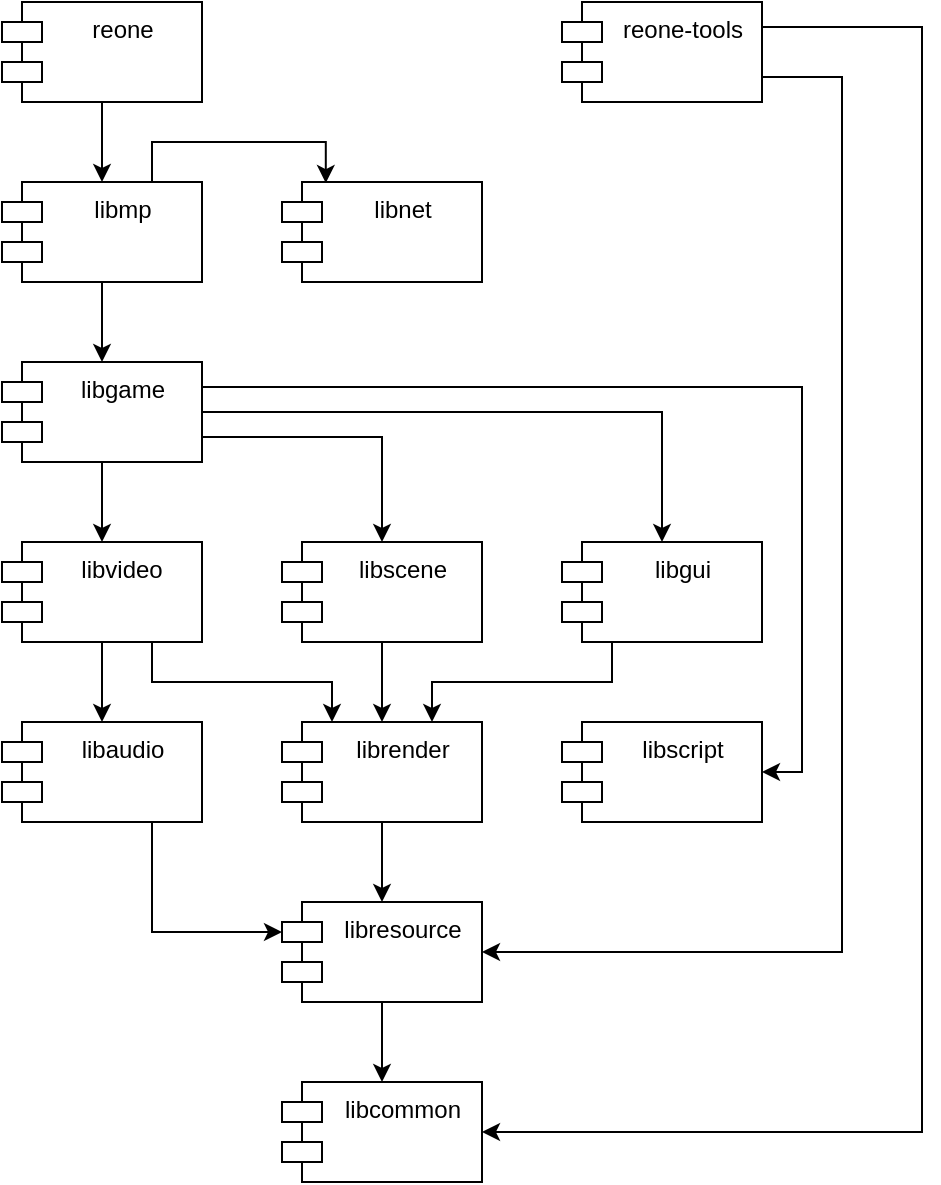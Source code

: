 <mxfile version="13.9.2" type="device"><diagram id="C5RBs43oDa-KdzZeNtuy" name="Page-1"><mxGraphModel dx="1422" dy="1931" grid="1" gridSize="10" guides="1" tooltips="1" connect="1" arrows="1" fold="1" page="1" pageScale="1" pageWidth="827" pageHeight="1169" math="0" shadow="0"><root><mxCell id="WIyWlLk6GJQsqaUBKTNV-0"/><mxCell id="WIyWlLk6GJQsqaUBKTNV-1" parent="WIyWlLk6GJQsqaUBKTNV-0"/><mxCell id="gnWsdmeyHeUerrLaL-5L-9" style="edgeStyle=orthogonalEdgeStyle;rounded=0;orthogonalLoop=1;jettySize=auto;html=1;exitX=0.5;exitY=1;exitDx=0;exitDy=0;entryX=0.5;entryY=0;entryDx=0;entryDy=0;" parent="WIyWlLk6GJQsqaUBKTNV-1" source="wTLT_p1KPuhMP4MYyWY3-14" target="wTLT_p1KPuhMP4MYyWY3-10" edge="1"><mxGeometry relative="1" as="geometry"/></mxCell><mxCell id="wTLT_p1KPuhMP4MYyWY3-14" value="reone" style="shape=module;align=left;spacingLeft=20;align=center;verticalAlign=top;html=1;" parent="WIyWlLk6GJQsqaUBKTNV-1" vertex="1"><mxGeometry x="40" y="-1130" width="100" height="50" as="geometry"/></mxCell><mxCell id="gnWsdmeyHeUerrLaL-5L-10" style="edgeStyle=orthogonalEdgeStyle;rounded=0;orthogonalLoop=1;jettySize=auto;html=1;entryX=1;entryY=0.5;entryDx=0;entryDy=0;exitX=1;exitY=0.75;exitDx=0;exitDy=0;" parent="WIyWlLk6GJQsqaUBKTNV-1" source="wTLT_p1KPuhMP4MYyWY3-15" target="gnWsdmeyHeUerrLaL-5L-3" edge="1"><mxGeometry relative="1" as="geometry"><mxPoint x="760" y="-1080" as="sourcePoint"/><Array as="points"><mxPoint x="460" y="-1093"/><mxPoint x="460" y="-655"/></Array></mxGeometry></mxCell><mxCell id="gnWsdmeyHeUerrLaL-5L-11" style="edgeStyle=orthogonalEdgeStyle;rounded=0;orthogonalLoop=1;jettySize=auto;html=1;exitX=1;exitY=0.25;exitDx=0;exitDy=0;entryX=1;entryY=0.5;entryDx=0;entryDy=0;" parent="WIyWlLk6GJQsqaUBKTNV-1" source="wTLT_p1KPuhMP4MYyWY3-15" target="wTLT_p1KPuhMP4MYyWY3-7" edge="1"><mxGeometry relative="1" as="geometry"><Array as="points"><mxPoint x="500" y="-1117"/><mxPoint x="500" y="-565"/></Array></mxGeometry></mxCell><mxCell id="wTLT_p1KPuhMP4MYyWY3-15" value="reone-tools" style="shape=module;align=left;spacingLeft=20;align=center;verticalAlign=top;html=1;" parent="WIyWlLk6GJQsqaUBKTNV-1" vertex="1"><mxGeometry x="320" y="-1130" width="100" height="50" as="geometry"/></mxCell><mxCell id="gnWsdmeyHeUerrLaL-5L-7" style="edgeStyle=orthogonalEdgeStyle;rounded=0;orthogonalLoop=1;jettySize=auto;html=1;exitX=0.5;exitY=1;exitDx=0;exitDy=0;entryX=0.5;entryY=0;entryDx=0;entryDy=0;" parent="WIyWlLk6GJQsqaUBKTNV-1" source="wTLT_p1KPuhMP4MYyWY3-10" target="wTLT_p1KPuhMP4MYyWY3-6" edge="1"><mxGeometry relative="1" as="geometry"/></mxCell><mxCell id="gnWsdmeyHeUerrLaL-5L-15" style="edgeStyle=orthogonalEdgeStyle;rounded=0;orthogonalLoop=1;jettySize=auto;html=1;exitX=0.75;exitY=0;exitDx=0;exitDy=0;entryX=0.219;entryY=0.011;entryDx=0;entryDy=0;entryPerimeter=0;" parent="WIyWlLk6GJQsqaUBKTNV-1" source="wTLT_p1KPuhMP4MYyWY3-10" target="gnWsdmeyHeUerrLaL-5L-0" edge="1"><mxGeometry relative="1" as="geometry"><Array as="points"><mxPoint x="115" y="-1060"/><mxPoint x="202" y="-1060"/></Array></mxGeometry></mxCell><mxCell id="wTLT_p1KPuhMP4MYyWY3-10" value="libmp" style="shape=module;align=left;spacingLeft=20;align=center;verticalAlign=top;html=1;" parent="WIyWlLk6GJQsqaUBKTNV-1" vertex="1"><mxGeometry x="40" y="-1040" width="100" height="50" as="geometry"/></mxCell><mxCell id="hj-piPnPRJIngDWY3FeU-1" style="edgeStyle=orthogonalEdgeStyle;rounded=0;orthogonalLoop=1;jettySize=auto;html=1;exitX=0.5;exitY=1;exitDx=0;exitDy=0;entryX=0.5;entryY=0;entryDx=0;entryDy=0;" edge="1" parent="WIyWlLk6GJQsqaUBKTNV-1" source="wTLT_p1KPuhMP4MYyWY3-6" target="hj-piPnPRJIngDWY3FeU-0"><mxGeometry relative="1" as="geometry"/></mxCell><mxCell id="hj-piPnPRJIngDWY3FeU-6" style="edgeStyle=orthogonalEdgeStyle;rounded=0;orthogonalLoop=1;jettySize=auto;html=1;exitX=1;exitY=0.75;exitDx=0;exitDy=0;entryX=0.5;entryY=0;entryDx=0;entryDy=0;" edge="1" parent="WIyWlLk6GJQsqaUBKTNV-1" source="wTLT_p1KPuhMP4MYyWY3-6" target="gnWsdmeyHeUerrLaL-5L-4"><mxGeometry relative="1" as="geometry"/></mxCell><mxCell id="hj-piPnPRJIngDWY3FeU-9" style="edgeStyle=orthogonalEdgeStyle;rounded=0;orthogonalLoop=1;jettySize=auto;html=1;exitX=1;exitY=0.5;exitDx=0;exitDy=0;entryX=0.5;entryY=0;entryDx=0;entryDy=0;" edge="1" parent="WIyWlLk6GJQsqaUBKTNV-1" source="wTLT_p1KPuhMP4MYyWY3-6" target="gnWsdmeyHeUerrLaL-5L-5"><mxGeometry relative="1" as="geometry"/></mxCell><mxCell id="hj-piPnPRJIngDWY3FeU-11" style="edgeStyle=orthogonalEdgeStyle;rounded=0;orthogonalLoop=1;jettySize=auto;html=1;exitX=1;exitY=0.25;exitDx=0;exitDy=0;entryX=1;entryY=0.5;entryDx=0;entryDy=0;" edge="1" parent="WIyWlLk6GJQsqaUBKTNV-1" source="wTLT_p1KPuhMP4MYyWY3-6" target="gnWsdmeyHeUerrLaL-5L-6"><mxGeometry relative="1" as="geometry"/></mxCell><mxCell id="wTLT_p1KPuhMP4MYyWY3-6" value="libgame" style="shape=module;align=center;spacingLeft=20;align=center;verticalAlign=top;html=1;labelPosition=center;verticalLabelPosition=middle;" parent="WIyWlLk6GJQsqaUBKTNV-1" vertex="1"><mxGeometry x="40" y="-950" width="100" height="50" as="geometry"/></mxCell><mxCell id="wTLT_p1KPuhMP4MYyWY3-7" value="libcommon" style="shape=module;align=left;spacingLeft=20;align=center;verticalAlign=top;html=1;" parent="WIyWlLk6GJQsqaUBKTNV-1" vertex="1"><mxGeometry x="180" y="-590" width="100" height="50" as="geometry"/></mxCell><mxCell id="gnWsdmeyHeUerrLaL-5L-0" value="libnet" style="shape=module;align=left;spacingLeft=20;align=center;verticalAlign=top;html=1;" parent="WIyWlLk6GJQsqaUBKTNV-1" vertex="1"><mxGeometry x="180" y="-1040" width="100" height="50" as="geometry"/></mxCell><mxCell id="hj-piPnPRJIngDWY3FeU-3" style="edgeStyle=orthogonalEdgeStyle;rounded=0;orthogonalLoop=1;jettySize=auto;html=1;exitX=0.75;exitY=1;exitDx=0;exitDy=0;entryX=0;entryY=0;entryDx=0;entryDy=15;entryPerimeter=0;" edge="1" parent="WIyWlLk6GJQsqaUBKTNV-1" source="gnWsdmeyHeUerrLaL-5L-1" target="gnWsdmeyHeUerrLaL-5L-3"><mxGeometry relative="1" as="geometry"/></mxCell><mxCell id="gnWsdmeyHeUerrLaL-5L-1" value="libaudio" style="shape=module;align=left;spacingLeft=20;align=center;verticalAlign=top;html=1;" parent="WIyWlLk6GJQsqaUBKTNV-1" vertex="1"><mxGeometry x="40" y="-770" width="100" height="50" as="geometry"/></mxCell><mxCell id="hj-piPnPRJIngDWY3FeU-8" style="edgeStyle=orthogonalEdgeStyle;rounded=0;orthogonalLoop=1;jettySize=auto;html=1;exitX=0.5;exitY=1;exitDx=0;exitDy=0;entryX=0.5;entryY=0;entryDx=0;entryDy=0;" edge="1" parent="WIyWlLk6GJQsqaUBKTNV-1" source="gnWsdmeyHeUerrLaL-5L-2" target="gnWsdmeyHeUerrLaL-5L-3"><mxGeometry relative="1" as="geometry"/></mxCell><mxCell id="gnWsdmeyHeUerrLaL-5L-2" value="librender" style="shape=module;align=left;spacingLeft=20;align=center;verticalAlign=top;html=1;" parent="WIyWlLk6GJQsqaUBKTNV-1" vertex="1"><mxGeometry x="180" y="-770" width="100" height="50" as="geometry"/></mxCell><mxCell id="gnWsdmeyHeUerrLaL-5L-14" style="edgeStyle=orthogonalEdgeStyle;rounded=0;orthogonalLoop=1;jettySize=auto;html=1;exitX=0.5;exitY=1;exitDx=0;exitDy=0;entryX=0.5;entryY=0;entryDx=0;entryDy=0;" parent="WIyWlLk6GJQsqaUBKTNV-1" source="gnWsdmeyHeUerrLaL-5L-3" target="wTLT_p1KPuhMP4MYyWY3-7" edge="1"><mxGeometry relative="1" as="geometry"/></mxCell><mxCell id="gnWsdmeyHeUerrLaL-5L-3" value="libresource" style="shape=module;align=left;spacingLeft=20;align=center;verticalAlign=top;html=1;" parent="WIyWlLk6GJQsqaUBKTNV-1" vertex="1"><mxGeometry x="180" y="-680" width="100" height="50" as="geometry"/></mxCell><mxCell id="hj-piPnPRJIngDWY3FeU-7" style="edgeStyle=orthogonalEdgeStyle;rounded=0;orthogonalLoop=1;jettySize=auto;html=1;exitX=0.5;exitY=1;exitDx=0;exitDy=0;entryX=0.5;entryY=0;entryDx=0;entryDy=0;" edge="1" parent="WIyWlLk6GJQsqaUBKTNV-1" source="gnWsdmeyHeUerrLaL-5L-4" target="gnWsdmeyHeUerrLaL-5L-2"><mxGeometry relative="1" as="geometry"/></mxCell><mxCell id="gnWsdmeyHeUerrLaL-5L-4" value="libscene" style="shape=module;align=left;spacingLeft=20;align=center;verticalAlign=top;html=1;" parent="WIyWlLk6GJQsqaUBKTNV-1" vertex="1"><mxGeometry x="180" y="-860" width="100" height="50" as="geometry"/></mxCell><mxCell id="hj-piPnPRJIngDWY3FeU-10" style="edgeStyle=orthogonalEdgeStyle;rounded=0;orthogonalLoop=1;jettySize=auto;html=1;exitX=0.25;exitY=1;exitDx=0;exitDy=0;entryX=0.75;entryY=0;entryDx=0;entryDy=0;" edge="1" parent="WIyWlLk6GJQsqaUBKTNV-1" source="gnWsdmeyHeUerrLaL-5L-5" target="gnWsdmeyHeUerrLaL-5L-2"><mxGeometry relative="1" as="geometry"><Array as="points"><mxPoint x="345" y="-790"/><mxPoint x="255" y="-790"/></Array></mxGeometry></mxCell><mxCell id="gnWsdmeyHeUerrLaL-5L-5" value="libgui" style="shape=module;align=left;spacingLeft=20;align=center;verticalAlign=top;html=1;" parent="WIyWlLk6GJQsqaUBKTNV-1" vertex="1"><mxGeometry x="320" y="-860" width="100" height="50" as="geometry"/></mxCell><mxCell id="gnWsdmeyHeUerrLaL-5L-6" value="libscript" style="shape=module;align=left;spacingLeft=20;align=center;verticalAlign=top;html=1;" parent="WIyWlLk6GJQsqaUBKTNV-1" vertex="1"><mxGeometry x="320" y="-770" width="100" height="50" as="geometry"/></mxCell><mxCell id="hj-piPnPRJIngDWY3FeU-2" style="edgeStyle=orthogonalEdgeStyle;rounded=0;orthogonalLoop=1;jettySize=auto;html=1;exitX=0.5;exitY=1;exitDx=0;exitDy=0;entryX=0.5;entryY=0;entryDx=0;entryDy=0;" edge="1" parent="WIyWlLk6GJQsqaUBKTNV-1" source="hj-piPnPRJIngDWY3FeU-0" target="gnWsdmeyHeUerrLaL-5L-1"><mxGeometry relative="1" as="geometry"/></mxCell><mxCell id="hj-piPnPRJIngDWY3FeU-5" style="edgeStyle=orthogonalEdgeStyle;rounded=0;orthogonalLoop=1;jettySize=auto;html=1;entryX=0.25;entryY=0;entryDx=0;entryDy=0;exitX=0.75;exitY=1;exitDx=0;exitDy=0;" edge="1" parent="WIyWlLk6GJQsqaUBKTNV-1" source="hj-piPnPRJIngDWY3FeU-0" target="gnWsdmeyHeUerrLaL-5L-2"><mxGeometry relative="1" as="geometry"><mxPoint x="150" y="-800" as="sourcePoint"/><Array as="points"><mxPoint x="115" y="-790"/><mxPoint x="205" y="-790"/></Array></mxGeometry></mxCell><mxCell id="hj-piPnPRJIngDWY3FeU-0" value="libvideo" style="shape=module;align=left;spacingLeft=20;align=center;verticalAlign=top;" vertex="1" parent="WIyWlLk6GJQsqaUBKTNV-1"><mxGeometry x="40" y="-860" width="100" height="50" as="geometry"/></mxCell></root></mxGraphModel></diagram></mxfile>